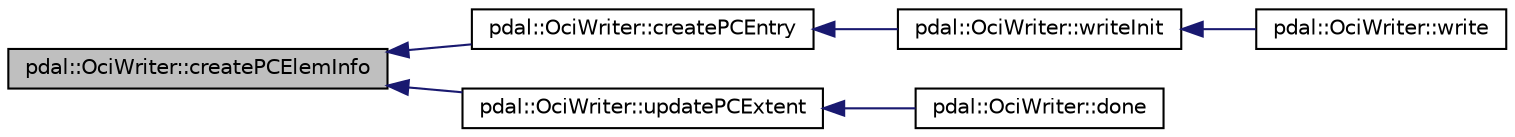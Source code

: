 digraph "pdal::OciWriter::createPCElemInfo"
{
  edge [fontname="Helvetica",fontsize="10",labelfontname="Helvetica",labelfontsize="10"];
  node [fontname="Helvetica",fontsize="10",shape=record];
  rankdir="LR";
  Node1 [label="pdal::OciWriter::createPCElemInfo",height=0.2,width=0.4,color="black", fillcolor="grey75", style="filled", fontcolor="black"];
  Node1 -> Node2 [dir="back",color="midnightblue",fontsize="10",style="solid",fontname="Helvetica"];
  Node2 [label="pdal::OciWriter::createPCEntry",height=0.2,width=0.4,color="black", fillcolor="white", style="filled",URL="$classpdal_1_1OciWriter.html#a305cd40729c19754aec8fc7c9d104fdf"];
  Node2 -> Node3 [dir="back",color="midnightblue",fontsize="10",style="solid",fontname="Helvetica"];
  Node3 [label="pdal::OciWriter::writeInit",height=0.2,width=0.4,color="black", fillcolor="white", style="filled",URL="$classpdal_1_1OciWriter.html#a29c890b4de7d31ab917f5d4577f62345"];
  Node3 -> Node4 [dir="back",color="midnightblue",fontsize="10",style="solid",fontname="Helvetica"];
  Node4 [label="pdal::OciWriter::write",height=0.2,width=0.4,color="black", fillcolor="white", style="filled",URL="$classpdal_1_1OciWriter.html#a11f02a9af7350d831dff5f81859c76f2"];
  Node1 -> Node5 [dir="back",color="midnightblue",fontsize="10",style="solid",fontname="Helvetica"];
  Node5 [label="pdal::OciWriter::updatePCExtent",height=0.2,width=0.4,color="black", fillcolor="white", style="filled",URL="$classpdal_1_1OciWriter.html#abcd6c1d21d30c97454f9e11225bb7644"];
  Node5 -> Node6 [dir="back",color="midnightblue",fontsize="10",style="solid",fontname="Helvetica"];
  Node6 [label="pdal::OciWriter::done",height=0.2,width=0.4,color="black", fillcolor="white", style="filled",URL="$classpdal_1_1OciWriter.html#a899064a17b0d8ef871ab4d79dd2df62b"];
}
